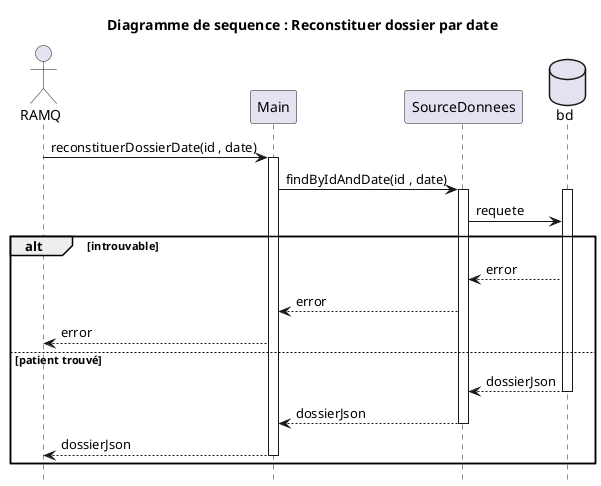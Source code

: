 @startuml
title Diagramme de sequence : Reconstituer dossier par date
hide footbox
Actor "RAMQ" as ramq

hide footbox
ramq -> Main: reconstituerDossierDate(id , date)
activate Main
Main -> SourceDonnees: findByIdAndDate(id , date)
activate SourceDonnees
database Bd as "bd"
activate Bd
SourceDonnees -> Bd: requete
alt introuvable
Bd --> SourceDonnees: error
SourceDonnees --> Main: error
Main --> ramq: error
else patient trouvé
Bd --> SourceDonnees: dossierJson
deactivate Bd
SourceDonnees --> Main: dossierJson
deactivate SourceDonnees
Main --> ramq: dossierJson
deactivate Main
end




@enduml